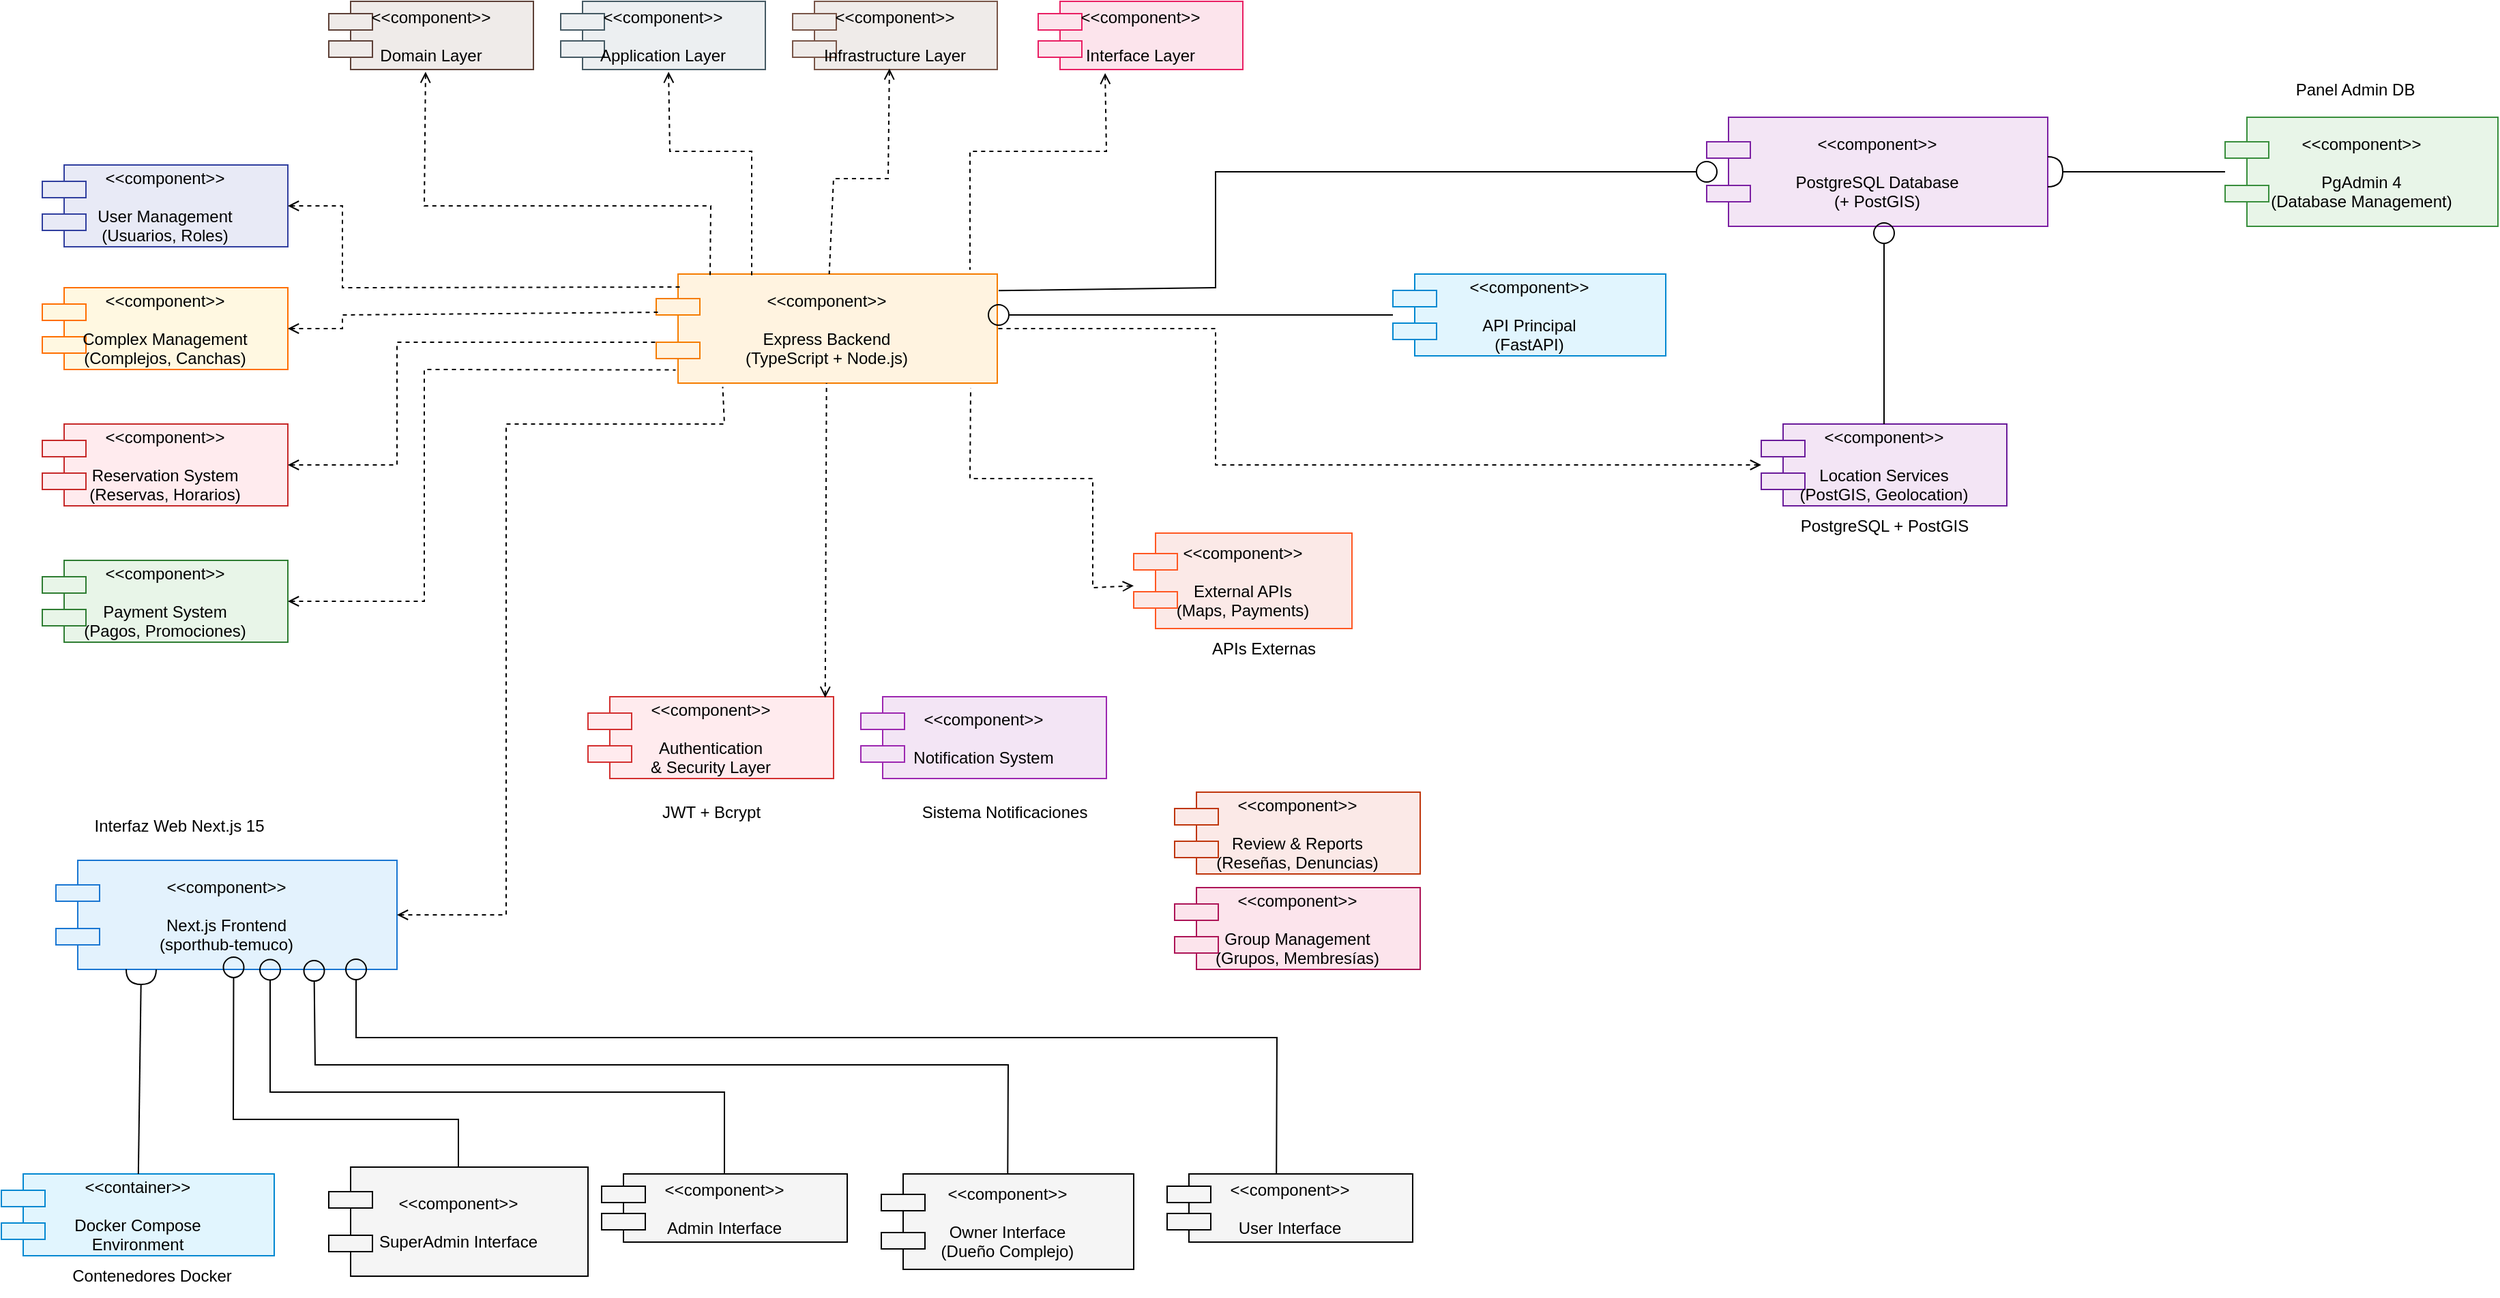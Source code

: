 <mxfile version="28.2.3">
  <diagram name="Diagrama de Componentes Actualizado" id="UpdatedComponentDiagram2025">
    <mxGraphModel dx="1753" dy="777" grid="1" gridSize="10" guides="1" tooltips="1" connect="1" arrows="1" fold="1" page="1" pageScale="1" pageWidth="2339" pageHeight="3300" math="0" shadow="0">
      <root>
        <mxCell id="0" />
        <mxCell id="1" parent="0" />
        <mxCell id="frontend-nextjs-1" value="&lt;&lt;component&gt;&gt;&#xa;&#xa;Next.js Frontend&#xa;(sporthub-temuco)" style="shape=component;align=center;verticalAlign=middle;rounded=0;shadow=0;glass=0;strokeColor=#1976D2;fillColor=#E3F2FD;" parent="1" vertex="1">
          <mxGeometry x="190" y="680" width="250" height="80" as="geometry" />
        </mxCell>
        <mxCell id="backend-express-2" value="&lt;&lt;component&gt;&gt;&#xa;&#xa;Express Backend&#xa;(TypeScript + Node.js)" style="shape=component;align=center;verticalAlign=middle;rounded=0;shadow=0;glass=0;strokeColor=#F57C00;fillColor=#FFF3E0;" parent="1" vertex="1">
          <mxGeometry x="630" y="250" width="250" height="80" as="geometry" />
        </mxCell>
        <mxCell id="postgresql-db-3" value="&lt;&lt;component&gt;&gt;&#xa;&#xa;PostgreSQL Database&#xa;(+ PostGIS)" style="shape=component;align=center;verticalAlign=middle;rounded=0;shadow=0;glass=0;strokeColor=#7B1FA2;fillColor=#F3E5F5;" parent="1" vertex="1">
          <mxGeometry x="1400" y="135" width="250" height="80" as="geometry" />
        </mxCell>
        <mxCell id="pgadmin-4" value="&lt;&lt;component&gt;&gt;&#xa;&#xa;PgAdmin 4&#xa;(Database Management)" style="shape=component;align=center;verticalAlign=middle;rounded=0;shadow=0;glass=0;strokeColor=#388E3C;fillColor=#E8F5E8;" parent="1" vertex="1">
          <mxGeometry x="1780" y="135" width="200" height="80" as="geometry" />
        </mxCell>
        <mxCell id="domain-layer-5" value="&lt;&lt;component&gt;&gt;&#xa;&#xa;Domain Layer" style="shape=component;align=center;verticalAlign=middle;rounded=0;shadow=0;glass=0;strokeColor=#5D4037;fillColor=#EFEBE9;" parent="1" vertex="1">
          <mxGeometry x="390" y="50" width="150" height="50" as="geometry" />
        </mxCell>
        <mxCell id="application-layer-6" value="&lt;&lt;component&gt;&gt;&#xa;&#xa;Application Layer" style="shape=component;align=center;verticalAlign=middle;rounded=0;shadow=0;glass=0;strokeColor=#455A64;fillColor=#ECEFF1;" parent="1" vertex="1">
          <mxGeometry x="560" y="50" width="150" height="50" as="geometry" />
        </mxCell>
        <mxCell id="infrastructure-layer-7" value="&lt;&lt;component&gt;&gt;&#xa;&#xa;Infrastructure Layer" style="shape=component;align=center;verticalAlign=middle;rounded=0;shadow=0;glass=0;strokeColor=#795548;fillColor=#EFEBE9;" parent="1" vertex="1">
          <mxGeometry x="730" y="50" width="150" height="50" as="geometry" />
        </mxCell>
        <mxCell id="interfaces-layer-8" value="&lt;&lt;component&gt;&gt;&#xa;&#xa;Interface Layer" style="shape=component;align=center;verticalAlign=middle;rounded=0;shadow=0;glass=0;strokeColor=#E91E63;fillColor=#FCE4EC;" parent="1" vertex="1">
          <mxGeometry x="910" y="50" width="150" height="50" as="geometry" />
        </mxCell>
        <mxCell id="user-management-9" value="&lt;&lt;component&gt;&gt;&#xa;&#xa;User Management&#xa;(Usuarios, Roles)" style="shape=component;align=center;verticalAlign=middle;rounded=0;shadow=0;glass=0;strokeColor=#303F9F;fillColor=#E8EAF6;" parent="1" vertex="1">
          <mxGeometry x="180" y="170" width="180" height="60" as="geometry" />
        </mxCell>
        <mxCell id="complex-management-10" value="&lt;&lt;component&gt;&gt;&#xa;&#xa;Complex Management&#xa;(Complejos, Canchas)" style="shape=component;align=center;verticalAlign=middle;rounded=0;shadow=0;glass=0;strokeColor=#FF6F00;fillColor=#FFF8E1;" parent="1" vertex="1">
          <mxGeometry x="180" y="260" width="180" height="60" as="geometry" />
        </mxCell>
        <mxCell id="reservation-system-11" value="&lt;&lt;component&gt;&gt;&#xa;&#xa;Reservation System&#xa;(Reservas, Horarios)" style="shape=component;align=center;verticalAlign=middle;rounded=0;shadow=0;glass=0;strokeColor=#C62828;fillColor=#FFEBEE;" parent="1" vertex="1">
          <mxGeometry x="180" y="360" width="180" height="60" as="geometry" />
        </mxCell>
        <mxCell id="payment-system-12" value="&lt;&lt;component&gt;&gt;&#xa;&#xa;Payment System&#xa;(Pagos, Promociones)" style="shape=component;align=center;verticalAlign=middle;rounded=0;shadow=0;glass=0;strokeColor=#2E7D32;fillColor=#E8F5E8;" parent="1" vertex="1">
          <mxGeometry x="180" y="460" width="180" height="60" as="geometry" />
        </mxCell>
        <mxCell id="location-services-13" value="&lt;&lt;component&gt;&gt;&#xa;&#xa;Location Services&#xa;(PostGIS, Geolocation)" style="shape=component;align=center;verticalAlign=middle;rounded=0;shadow=0;glass=0;strokeColor=#6A1B9A;fillColor=#F3E5F5;" parent="1" vertex="1">
          <mxGeometry x="1440" y="360" width="180" height="60" as="geometry" />
        </mxCell>
        <mxCell id="group-management-14" value="&lt;&lt;component&gt;&gt;&#xa;&#xa;Group Management&#xa;(Grupos, Membresías)" style="shape=component;align=center;verticalAlign=middle;rounded=0;shadow=0;glass=0;strokeColor=#AD1457;fillColor=#FCE4EC;" parent="1" vertex="1">
          <mxGeometry x="1010" y="700" width="180" height="60" as="geometry" />
        </mxCell>
        <mxCell id="review-reports-15" value="&lt;&lt;component&gt;&gt;&#xa;&#xa;Review &amp; Reports&#xa;(Reseñas, Denuncias)" style="shape=component;align=center;verticalAlign=middle;rounded=0;shadow=0;glass=0;strokeColor=#BF360C;fillColor=#FBE9E7;" parent="1" vertex="1">
          <mxGeometry x="1010" y="630" width="180" height="60" as="geometry" />
        </mxCell>
        <mxCell id="superadmin-interface-16" value="&lt;&lt;component&gt;&gt;&#xa;&#xa;SuperAdmin Interface" style="shape=component;align=center;verticalAlign=middle;rounded=0;shadow=0;glass=0;strokeColor=#000000;fillColor=#F5F5F5;" parent="1" vertex="1">
          <mxGeometry x="390" y="905" width="190" height="80" as="geometry" />
        </mxCell>
        <mxCell id="admin-interface-17" value="&lt;&lt;component&gt;&gt;&#xa;&#xa;Admin Interface" style="shape=component;align=center;verticalAlign=middle;rounded=0;shadow=0;glass=0;strokeColor=#000000;fillColor=#F5F5F5;" parent="1" vertex="1">
          <mxGeometry x="590" y="910" width="180" height="50" as="geometry" />
        </mxCell>
        <mxCell id="owner-interface-18" value="&lt;&lt;component&gt;&gt;&#xa;&#xa;Owner Interface&#xa;(Dueño Complejo)" style="shape=component;align=center;verticalAlign=middle;rounded=0;shadow=0;glass=0;strokeColor=#000000;fillColor=#F5F5F5;" parent="1" vertex="1">
          <mxGeometry x="795" y="910" width="185" height="70" as="geometry" />
        </mxCell>
        <mxCell id="user-interface-19" value="&lt;&lt;component&gt;&gt;&#xa;&#xa;User Interface" style="shape=component;align=center;verticalAlign=middle;rounded=0;shadow=0;glass=0;strokeColor=#000000;fillColor=#F5F5F5;" parent="1" vertex="1">
          <mxGeometry x="1004.5" y="910" width="180" height="50" as="geometry" />
        </mxCell>
        <mxCell id="docker-container-20" value="&lt;&lt;container&gt;&gt;&#xa;&#xa;Docker Compose&#xa;Environment" style="shape=component;align=center;verticalAlign=middle;rounded=0;shadow=0;glass=0;strokeColor=#0288D1;fillColor=#E1F5FE;" parent="1" vertex="1">
          <mxGeometry x="150" y="910" width="200" height="60" as="geometry" />
        </mxCell>
        <mxCell id="auth-security-21" value="&lt;&lt;component&gt;&gt;&#xa;&#xa;Authentication&#xa;&amp; Security Layer" style="shape=component;align=center;verticalAlign=middle;rounded=0;shadow=0;glass=0;strokeColor=#D32F2F;fillColor=#FFEBEE;" parent="1" vertex="1">
          <mxGeometry x="580" y="560" width="180" height="60" as="geometry" />
        </mxCell>
        <mxCell id="external-apis-22" value="&lt;&lt;component&gt;&gt;&#xa;&#xa;External APIs&#xa;(Maps, Payments)" style="shape=component;align=center;verticalAlign=middle;rounded=0;shadow=0;glass=0;strokeColor=#FF5722;fillColor=#FBE9E7;" parent="1" vertex="1">
          <mxGeometry x="980" y="440" width="160" height="70" as="geometry" />
        </mxCell>
        <mxCell id="notification-system-23" value="&lt;&lt;component&gt;&gt;&#xa;&#xa;Notification System" style="shape=component;align=center;verticalAlign=middle;rounded=0;shadow=0;glass=0;strokeColor=#9C27B0;fillColor=#F3E5F5;" parent="1" vertex="1">
          <mxGeometry x="780" y="560" width="180" height="60" as="geometry" />
        </mxCell>
        <mxCell id="frontend-backend-conn-24" style="endArrow=none;html=1;rounded=0;dashed=1;endFill=0;startArrow=open;startFill=0;entryX=0.195;entryY=1.034;entryDx=0;entryDy=0;entryPerimeter=0;" parent="1" source="frontend-nextjs-1" target="backend-express-2" edge="1">
          <mxGeometry width="50" height="50" relative="1" as="geometry">
            <mxPoint x="450" y="340" as="sourcePoint" />
            <mxPoint x="600" y="340" as="targetPoint" />
            <Array as="points">
              <mxPoint x="520" y="720" />
              <mxPoint x="520" y="360" />
              <mxPoint x="680" y="360" />
            </Array>
          </mxGeometry>
        </mxCell>
        <mxCell id="backend-db-conn-25" style="endArrow=oval;html=1;rounded=0;endFill=0;endSize=15;exitX=1.004;exitY=0.152;exitDx=0;exitDy=0;exitPerimeter=0;" parent="1" source="backend-express-2" target="postgresql-db-3" edge="1">
          <mxGeometry width="50" height="50" relative="1" as="geometry">
            <mxPoint x="850" y="340" as="sourcePoint" />
            <mxPoint x="1100" y="340" as="targetPoint" />
            <Array as="points">
              <mxPoint x="1040" y="260" />
              <mxPoint x="1040" y="175" />
            </Array>
          </mxGeometry>
        </mxCell>
        <mxCell id="pgadmin-db-conn-26" style="endArrow=halfCircle;html=1;rounded=0;endFill=0;endSize=9;" parent="1" source="pgadmin-4" target="postgresql-db-3" edge="1">
          <mxGeometry width="50" height="50" relative="1" as="geometry">
            <mxPoint x="1660" y="340" as="sourcePoint" />
            <mxPoint x="1610" y="340" as="targetPoint" />
          </mxGeometry>
        </mxCell>
        <mxCell id="domain-backend-conn-27" style="endArrow=none;html=1;rounded=0;dashed=1;endFill=0;startArrow=open;startFill=0;exitX=0.473;exitY=1.033;exitDx=0;exitDy=0;exitPerimeter=0;entryX=0.158;entryY=0.009;entryDx=0;entryDy=0;entryPerimeter=0;" parent="1" source="domain-layer-5" target="backend-express-2" edge="1">
          <mxGeometry width="50" height="50" relative="1" as="geometry">
            <mxPoint x="575" y="200" as="sourcePoint" />
            <mxPoint x="725" y="300" as="targetPoint" />
            <Array as="points">
              <mxPoint x="460" y="200" />
              <mxPoint x="670" y="200" />
            </Array>
          </mxGeometry>
        </mxCell>
        <mxCell id="application-backend-conn-28" style="endArrow=none;html=1;rounded=0;dashed=1;endFill=0;startArrow=open;startFill=0;exitX=0.527;exitY=1.033;exitDx=0;exitDy=0;exitPerimeter=0;entryX=0.28;entryY=0.015;entryDx=0;entryDy=0;entryPerimeter=0;" parent="1" source="application-layer-6" target="backend-express-2" edge="1">
          <mxGeometry width="50" height="50" relative="1" as="geometry">
            <mxPoint x="755" y="200" as="sourcePoint" />
            <mxPoint x="725" y="300" as="targetPoint" />
            <Array as="points">
              <mxPoint x="640" y="160" />
              <mxPoint x="700" y="160" />
            </Array>
          </mxGeometry>
        </mxCell>
        <mxCell id="infrastructure-backend-conn-29" style="endArrow=none;html=1;rounded=0;dashed=1;endFill=0;startArrow=open;startFill=0;exitX=0.473;exitY=0.986;exitDx=0;exitDy=0;exitPerimeter=0;" parent="1" source="infrastructure-layer-7" target="backend-express-2" edge="1">
          <mxGeometry width="50" height="50" relative="1" as="geometry">
            <mxPoint x="935" y="200" as="sourcePoint" />
            <mxPoint x="725" y="300" as="targetPoint" />
            <Array as="points">
              <mxPoint x="800" y="180" />
              <mxPoint x="760" y="180" />
            </Array>
          </mxGeometry>
        </mxCell>
        <mxCell id="interfaces-backend-conn-30" style="endArrow=none;html=1;rounded=0;dashed=1;endFill=0;startArrow=open;startFill=0;entryX=0.92;entryY=-0.039;entryDx=0;entryDy=0;entryPerimeter=0;exitX=0.327;exitY=1.052;exitDx=0;exitDy=0;exitPerimeter=0;" parent="1" source="interfaces-layer-8" target="backend-express-2" edge="1">
          <mxGeometry width="50" height="50" relative="1" as="geometry">
            <mxPoint x="1115" y="200" as="sourcePoint" />
            <mxPoint x="725" y="300" as="targetPoint" />
            <Array as="points">
              <mxPoint x="960" y="160" />
              <mxPoint x="860" y="160" />
            </Array>
          </mxGeometry>
        </mxCell>
        <mxCell id="user-mgmt-backend-31" style="endArrow=none;html=1;rounded=0;dashed=1;endFill=0;startArrow=open;startFill=0;entryX=0.07;entryY=0.119;entryDx=0;entryDy=0;entryPerimeter=0;" parent="1" source="user-management-9" target="backend-express-2" edge="1">
          <mxGeometry width="50" height="50" relative="1" as="geometry">
            <mxPoint x="240" y="450" as="sourcePoint" />
            <mxPoint x="600" y="380" as="targetPoint" />
            <Array as="points">
              <mxPoint x="400" y="200" />
              <mxPoint x="400" y="260" />
            </Array>
          </mxGeometry>
        </mxCell>
        <mxCell id="complex-mgmt-backend-32" style="endArrow=none;html=1;rounded=0;dashed=1;endFill=0;startArrow=open;startFill=0;entryX=0.01;entryY=0.35;entryDx=0;entryDy=0;entryPerimeter=0;" parent="1" source="complex-management-10" target="backend-express-2" edge="1">
          <mxGeometry width="50" height="50" relative="1" as="geometry">
            <mxPoint x="440" y="450" as="sourcePoint" />
            <mxPoint x="600" y="380" as="targetPoint" />
            <Array as="points">
              <mxPoint x="400" y="290" />
              <mxPoint x="400" y="280" />
            </Array>
          </mxGeometry>
        </mxCell>
        <mxCell id="reservation-backend-33" style="endArrow=none;html=1;rounded=0;dashed=1;endFill=0;startArrow=open;startFill=0;" parent="1" source="reservation-system-11" edge="1">
          <mxGeometry width="50" height="50" relative="1" as="geometry">
            <mxPoint x="640" y="450" as="sourcePoint" />
            <mxPoint x="630" y="300" as="targetPoint" />
            <Array as="points">
              <mxPoint x="440" y="390" />
              <mxPoint x="440" y="300" />
            </Array>
          </mxGeometry>
        </mxCell>
        <mxCell id="payment-backend-34" style="endArrow=none;html=1;rounded=0;dashed=1;endFill=0;startArrow=open;startFill=0;entryX=0.057;entryY=0.879;entryDx=0;entryDy=0;entryPerimeter=0;" parent="1" source="payment-system-12" target="backend-express-2" edge="1">
          <mxGeometry width="50" height="50" relative="1" as="geometry">
            <mxPoint x="840" y="450" as="sourcePoint" />
            <mxPoint x="725" y="380" as="targetPoint" />
            <Array as="points">
              <mxPoint x="460" y="490" />
              <mxPoint x="460" y="320" />
            </Array>
          </mxGeometry>
        </mxCell>
        <mxCell id="location-backend-35" style="endArrow=none;html=1;rounded=0;dashed=1;endFill=0;startArrow=open;startFill=0;" parent="1" source="location-services-13" target="backend-express-2" edge="1">
          <mxGeometry width="50" height="50" relative="1" as="geometry">
            <mxPoint x="1040" y="450" as="sourcePoint" />
            <mxPoint x="850" y="380" as="targetPoint" />
            <Array as="points">
              <mxPoint x="1040" y="390" />
              <mxPoint x="1040" y="290" />
            </Array>
          </mxGeometry>
        </mxCell>
        <mxCell id="superadmin-frontend-36" style="endArrow=oval;html=1;rounded=0;endFill=0;endSize=15;entryX=0.521;entryY=0.981;entryDx=0;entryDy=0;entryPerimeter=0;" parent="1" source="superadmin-interface-16" target="frontend-nextjs-1" edge="1">
          <mxGeometry width="50" height="50" relative="1" as="geometry">
            <mxPoint x="490" y="600" as="sourcePoint" />
            <mxPoint x="325" y="380" as="targetPoint" />
            <Array as="points">
              <mxPoint x="485" y="870" />
              <mxPoint x="320" y="870" />
            </Array>
          </mxGeometry>
        </mxCell>
        <mxCell id="admin-frontend-37" style="endArrow=oval;html=1;rounded=0;endFill=0;endSize=15;entryX=0.628;entryY=1.003;entryDx=0;entryDy=0;entryPerimeter=0;" parent="1" source="admin-interface-17" target="frontend-nextjs-1" edge="1">
          <mxGeometry width="50" height="50" relative="1" as="geometry">
            <mxPoint x="690" y="600" as="sourcePoint" />
            <mxPoint x="325" y="380" as="targetPoint" />
            <Array as="points">
              <mxPoint x="680" y="850" />
              <mxPoint x="347" y="850" />
            </Array>
          </mxGeometry>
        </mxCell>
        <mxCell id="owner-frontend-38" style="endArrow=oval;html=1;rounded=0;endFill=0;endSize=15;entryX=0.757;entryY=1.013;entryDx=0;entryDy=0;entryPerimeter=0;" parent="1" source="owner-interface-18" target="frontend-nextjs-1" edge="1">
          <mxGeometry width="50" height="50" relative="1" as="geometry">
            <mxPoint x="890" y="600" as="sourcePoint" />
            <mxPoint x="380" y="760" as="targetPoint" />
            <Array as="points">
              <mxPoint x="888" y="830" />
              <mxPoint x="380" y="830" />
            </Array>
          </mxGeometry>
        </mxCell>
        <mxCell id="user-frontend-39" value="" style="endArrow=oval;html=1;rounded=0;endFill=0;endSize=15;" parent="1" edge="1">
          <mxGeometry width="50" height="50" relative="1" as="geometry">
            <mxPoint x="1084.6" y="910" as="sourcePoint" />
            <mxPoint x="410" y="760" as="targetPoint" />
            <Array as="points">
              <mxPoint x="1085" y="810" />
              <mxPoint x="410" y="810" />
            </Array>
          </mxGeometry>
        </mxCell>
        <mxCell id="auth-backend-40" style="endArrow=none;html=1;rounded=0;dashed=1;endFill=0;startArrow=open;startFill=0;exitX=0.966;exitY=0.012;exitDx=0;exitDy=0;exitPerimeter=0;" parent="1" source="auth-security-21" target="backend-express-2" edge="1">
          <mxGeometry width="50" height="50" relative="1" as="geometry">
            <mxPoint x="440" y="700" as="sourcePoint" />
            <mxPoint x="725" y="380" as="targetPoint" />
          </mxGeometry>
        </mxCell>
        <mxCell id="external-backend-41" style="endArrow=none;html=1;rounded=0;dashed=1;endFill=0;startArrow=open;startFill=0;entryX=0.922;entryY=1.045;entryDx=0;entryDy=0;entryPerimeter=0;" parent="1" source="external-apis-22" target="backend-express-2" edge="1">
          <mxGeometry width="50" height="50" relative="1" as="geometry">
            <mxPoint x="1650" y="330" as="sourcePoint" />
            <mxPoint x="850" y="340" as="targetPoint" />
            <Array as="points">
              <mxPoint x="950" y="480" />
              <mxPoint x="950" y="400" />
              <mxPoint x="860" y="400" />
            </Array>
          </mxGeometry>
        </mxCell>
        <mxCell id="mainapi-backend-54" style="endArrow=oval;html=1;rounded=0;endFill=0;endSize=15;" parent="1" source="main-api-53" edge="1">
          <mxGeometry width="50" height="50" relative="1" as="geometry">
            <mxPoint x="1180" y="270" as="sourcePoint" />
            <mxPoint x="881" y="280" as="targetPoint" />
            <Array as="points" />
          </mxGeometry>
        </mxCell>
        <mxCell id="location-db-42" style="endArrow=oval;html=1;rounded=0;endFill=0;endSize=15;" parent="1" source="location-services-13" edge="1">
          <mxGeometry width="50" height="50" relative="1" as="geometry">
            <mxPoint x="1300" y="450" as="sourcePoint" />
            <mxPoint x="1530" y="220" as="targetPoint" />
          </mxGeometry>
        </mxCell>
        <mxCell id="docker-all-43" style="endArrow=halfCircle;html=1;rounded=0;endFill=0;endSize=9;entryX=0.25;entryY=1;entryDx=0;entryDy=0;" parent="1" source="docker-container-20" target="frontend-nextjs-1" edge="1">
          <mxGeometry width="50" height="50" relative="1" as="geometry">
            <mxPoint x="200" y="700" as="sourcePoint" />
            <mxPoint x="250" y="770" as="targetPoint" />
          </mxGeometry>
        </mxCell>
        <mxCell id="web-interface-label-45" value="Interfaz Web Next.js 15" style="text;html=1;align=center;verticalAlign=middle;resizable=0;points=[];autosize=1;strokeColor=none;fillColor=none;" parent="1" vertex="1">
          <mxGeometry x="210" y="640" width="140" height="30" as="geometry" />
        </mxCell>
        <mxCell id="db-interface-label-47" value="PostgreSQL + PostGIS" style="text;html=1;align=center;verticalAlign=middle;resizable=0;points=[];autosize=1;strokeColor=none;fillColor=none;" parent="1" vertex="1">
          <mxGeometry x="1460" y="420" width="140" height="30" as="geometry" />
        </mxCell>
        <mxCell id="admin-panel-label-48" value="Panel Admin DB" style="text;html=1;align=center;verticalAlign=middle;resizable=0;points=[];autosize=1;strokeColor=none;fillColor=none;" parent="1" vertex="1">
          <mxGeometry x="1820" y="100" width="110" height="30" as="geometry" />
        </mxCell>
        <mxCell id="docker-label-49" value="Contenedores Docker" style="text;html=1;align=center;verticalAlign=middle;resizable=0;points=[];autosize=1;strokeColor=none;fillColor=none;" parent="1" vertex="1">
          <mxGeometry x="190" y="970" width="140" height="30" as="geometry" />
        </mxCell>
        <mxCell id="auth-label-50" value="JWT + Bcrypt" style="text;html=1;align=center;verticalAlign=middle;resizable=0;points=[];autosize=1;strokeColor=none;fillColor=none;" parent="1" vertex="1">
          <mxGeometry x="620" y="630" width="100" height="30" as="geometry" />
        </mxCell>
        <mxCell id="notification-label-51" value="Sistema Notificaciones" style="text;html=1;align=center;verticalAlign=middle;resizable=0;points=[];autosize=1;strokeColor=none;fillColor=none;" parent="1" vertex="1">
          <mxGeometry x="810" y="630" width="150" height="30" as="geometry" />
        </mxCell>
        <mxCell id="external-label-52" value="APIs Externas" style="text;html=1;align=center;verticalAlign=middle;resizable=0;points=[];autosize=1;strokeColor=none;fillColor=none;" parent="1" vertex="1">
          <mxGeometry x="1025" y="510" width="100" height="30" as="geometry" />
        </mxCell>
        <mxCell id="main-api-53" value="&lt;&lt;component&gt;&gt;&#xa;&#xa;API Principal&#xa;(FastAPI)" style="shape=component;align=center;verticalAlign=middle;rounded=0;shadow=0;glass=0;strokeColor=#0288D1;fillColor=#E1F5FE;" parent="1" vertex="1">
          <mxGeometry x="1170" y="250" width="200" height="60" as="geometry" />
        </mxCell>
      </root>
    </mxGraphModel>
  </diagram>
</mxfile>
